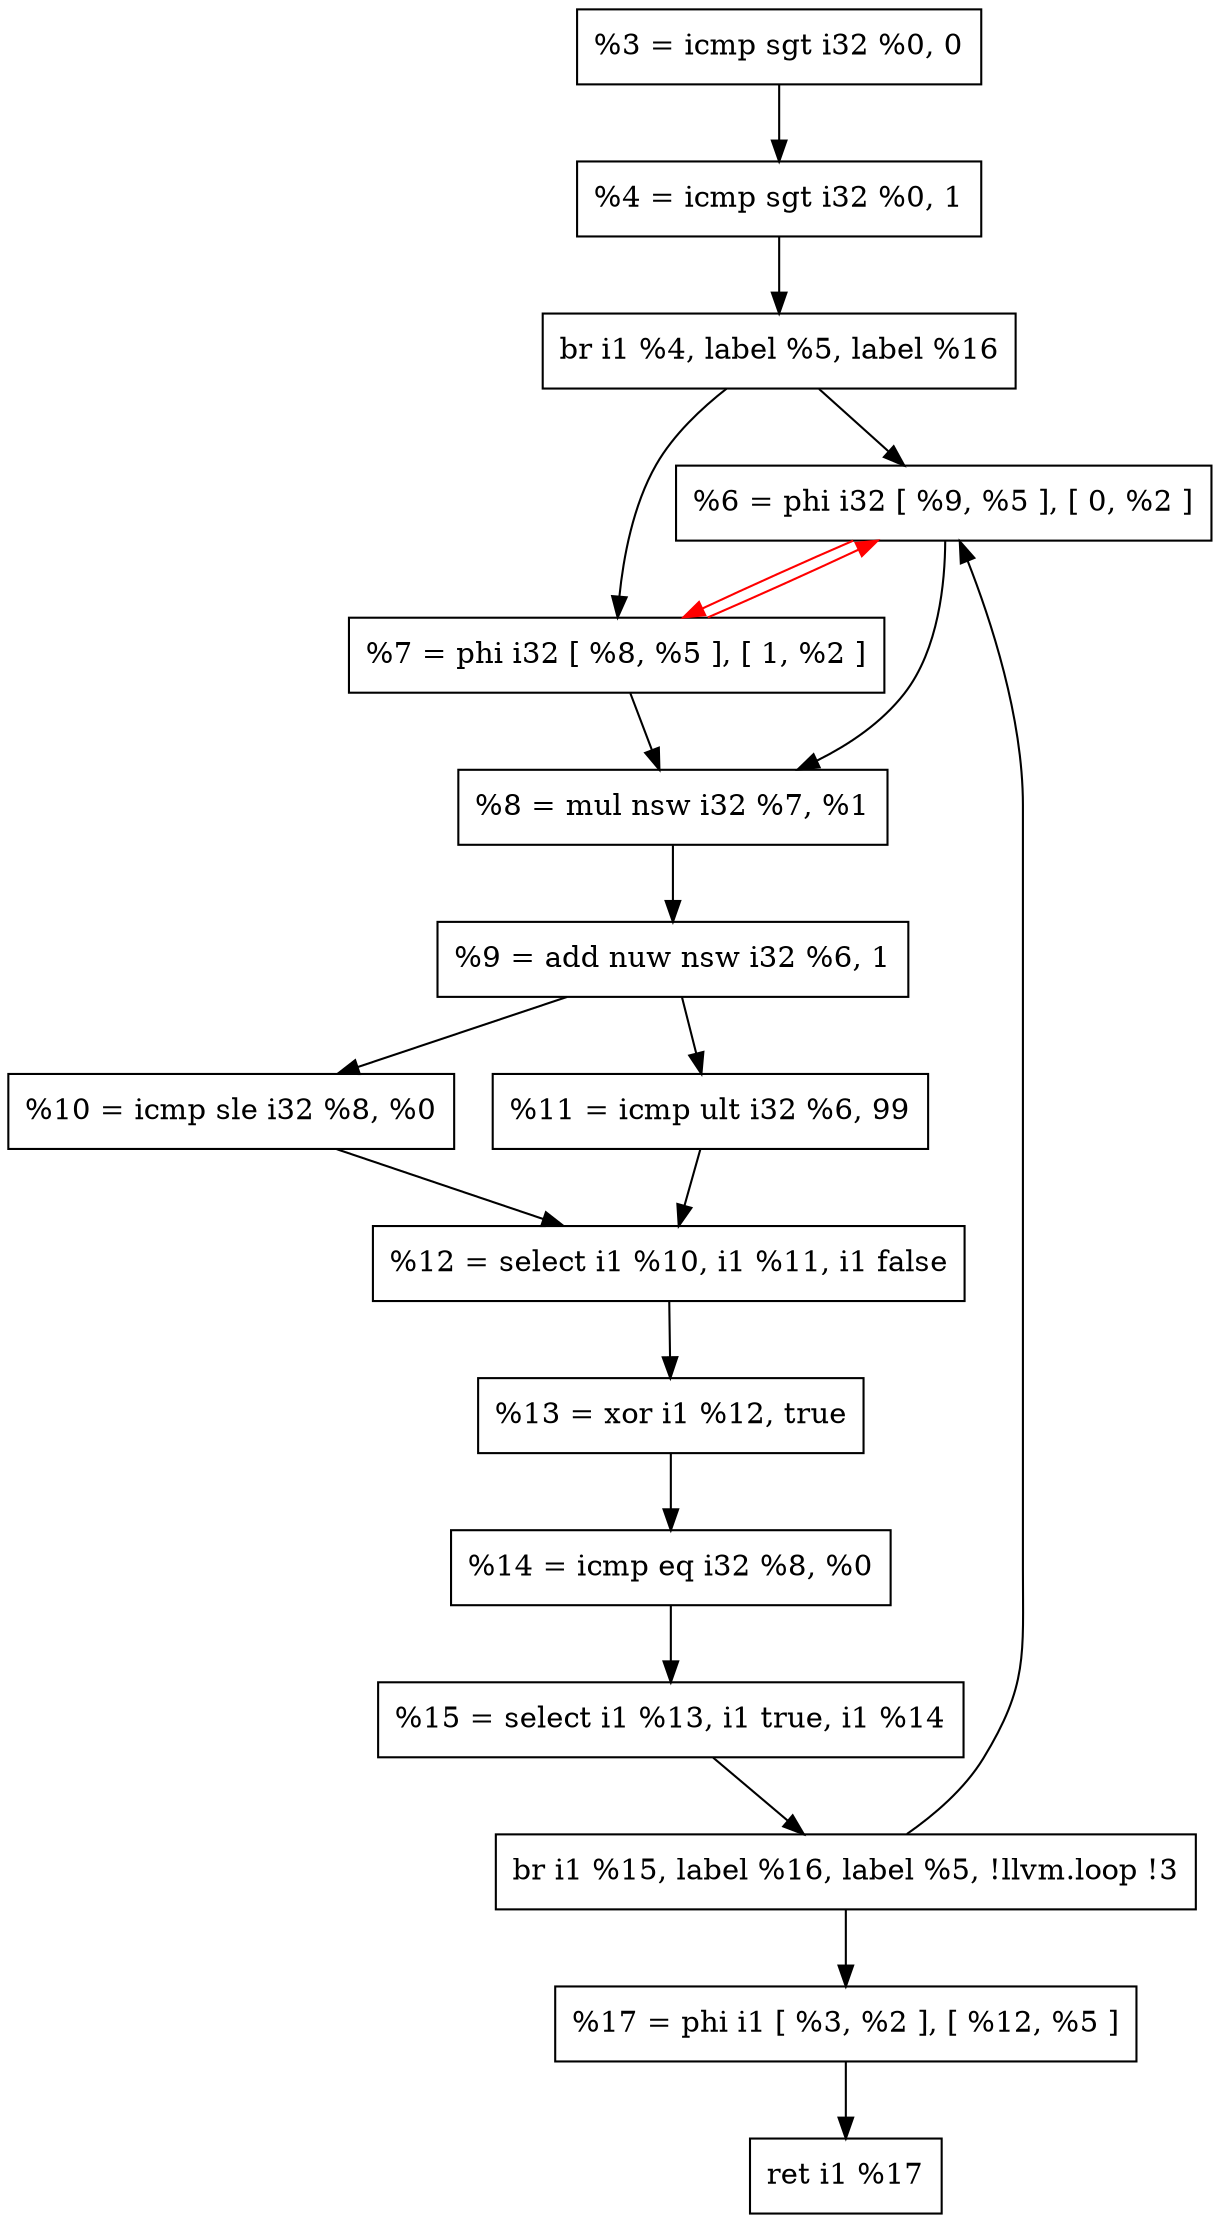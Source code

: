 digraph "DFG for'_Z15is_simple_powerii' function" {
Node0x55ad3df2a950[shape=record, label="  %3 = icmp sgt i32 %0, 0"];
Node0x55ad3df2aa30[shape=record, label="  %4 = icmp sgt i32 %0, 1"];
Node0x55ad3df2ab50[shape=record, label="  br i1 %4, label %5, label %16"];
Node0x55ad3df2ac50[shape=record, label="  %6 = phi i32 [ %9, %5 ], [ 0, %2 ]"];
Node0x55ad3df2ad20[shape=record, label="  %7 = phi i32 [ %8, %5 ], [ 1, %2 ]"];
Node0x55ad3df2ae00[shape=record, label="  %8 = mul nsw i32 %7, %1"];
Node0x55ad3df2aee0[shape=record, label="  %9 = add nuw nsw i32 %6, 1"];
Node0x55ad3df2afc0[shape=record, label="  %10 = icmp sle i32 %8, %0"];
Node0x55ad3df2b0a0[shape=record, label="  %11 = icmp ult i32 %6, 99"];
Node0x55ad3df2b180[shape=record, label="  %12 = select i1 %10, i1 %11, i1 false"];
Node0x55ad3df2b260[shape=record, label="  %13 = xor i1 %12, true"];
Node0x55ad3df2b340[shape=record, label="  %14 = icmp eq i32 %8, %0"];
Node0x55ad3df2b420[shape=record, label="  %15 = select i1 %13, i1 true, i1 %14"];
Node0x55ad3df2b500[shape=record, label="  br i1 %15, label %16, label %5, !llvm.loop !3"];
Node0x55ad3df2b5e0[shape=record, label="  %17 = phi i1 [ %3, %2 ], [ %12, %5 ]"];
Node0x55ad3df2b6c0[shape=record, label="  ret i1 %17"];
Node0x55ad3df2a950 -> Node0x55ad3df2aa30
Node0x55ad3df2aa30 -> Node0x55ad3df2ab50
Node0x55ad3df2ab50 -> Node0x55ad3df2ac50
Node0x55ad3df2ab50 -> Node0x55ad3df2ad20
Node0x55ad3df2ac50 -> Node0x55ad3df2ae00
Node0x55ad3df2ad20 -> Node0x55ad3df2ae00
Node0x55ad3df2ae00 -> Node0x55ad3df2aee0
Node0x55ad3df2aee0 -> Node0x55ad3df2afc0
Node0x55ad3df2aee0 -> Node0x55ad3df2b0a0
Node0x55ad3df2afc0 -> Node0x55ad3df2b180
Node0x55ad3df2b0a0 -> Node0x55ad3df2b180
Node0x55ad3df2b180 -> Node0x55ad3df2b260
Node0x55ad3df2b260 -> Node0x55ad3df2b340
Node0x55ad3df2b340 -> Node0x55ad3df2b420
Node0x55ad3df2b420 -> Node0x55ad3df2b500
Node0x55ad3df2b500 -> Node0x55ad3df2ac50
Node0x55ad3df2b500 -> Node0x55ad3df2b5e0
Node0x55ad3df2b5e0 -> Node0x55ad3df2b6c0
edge [color=red]
Node0x55ad3df2ac50 -> Node0x55ad3df2ad20
Node0x55ad3df2ad20 -> Node0x55ad3df2ac50
}